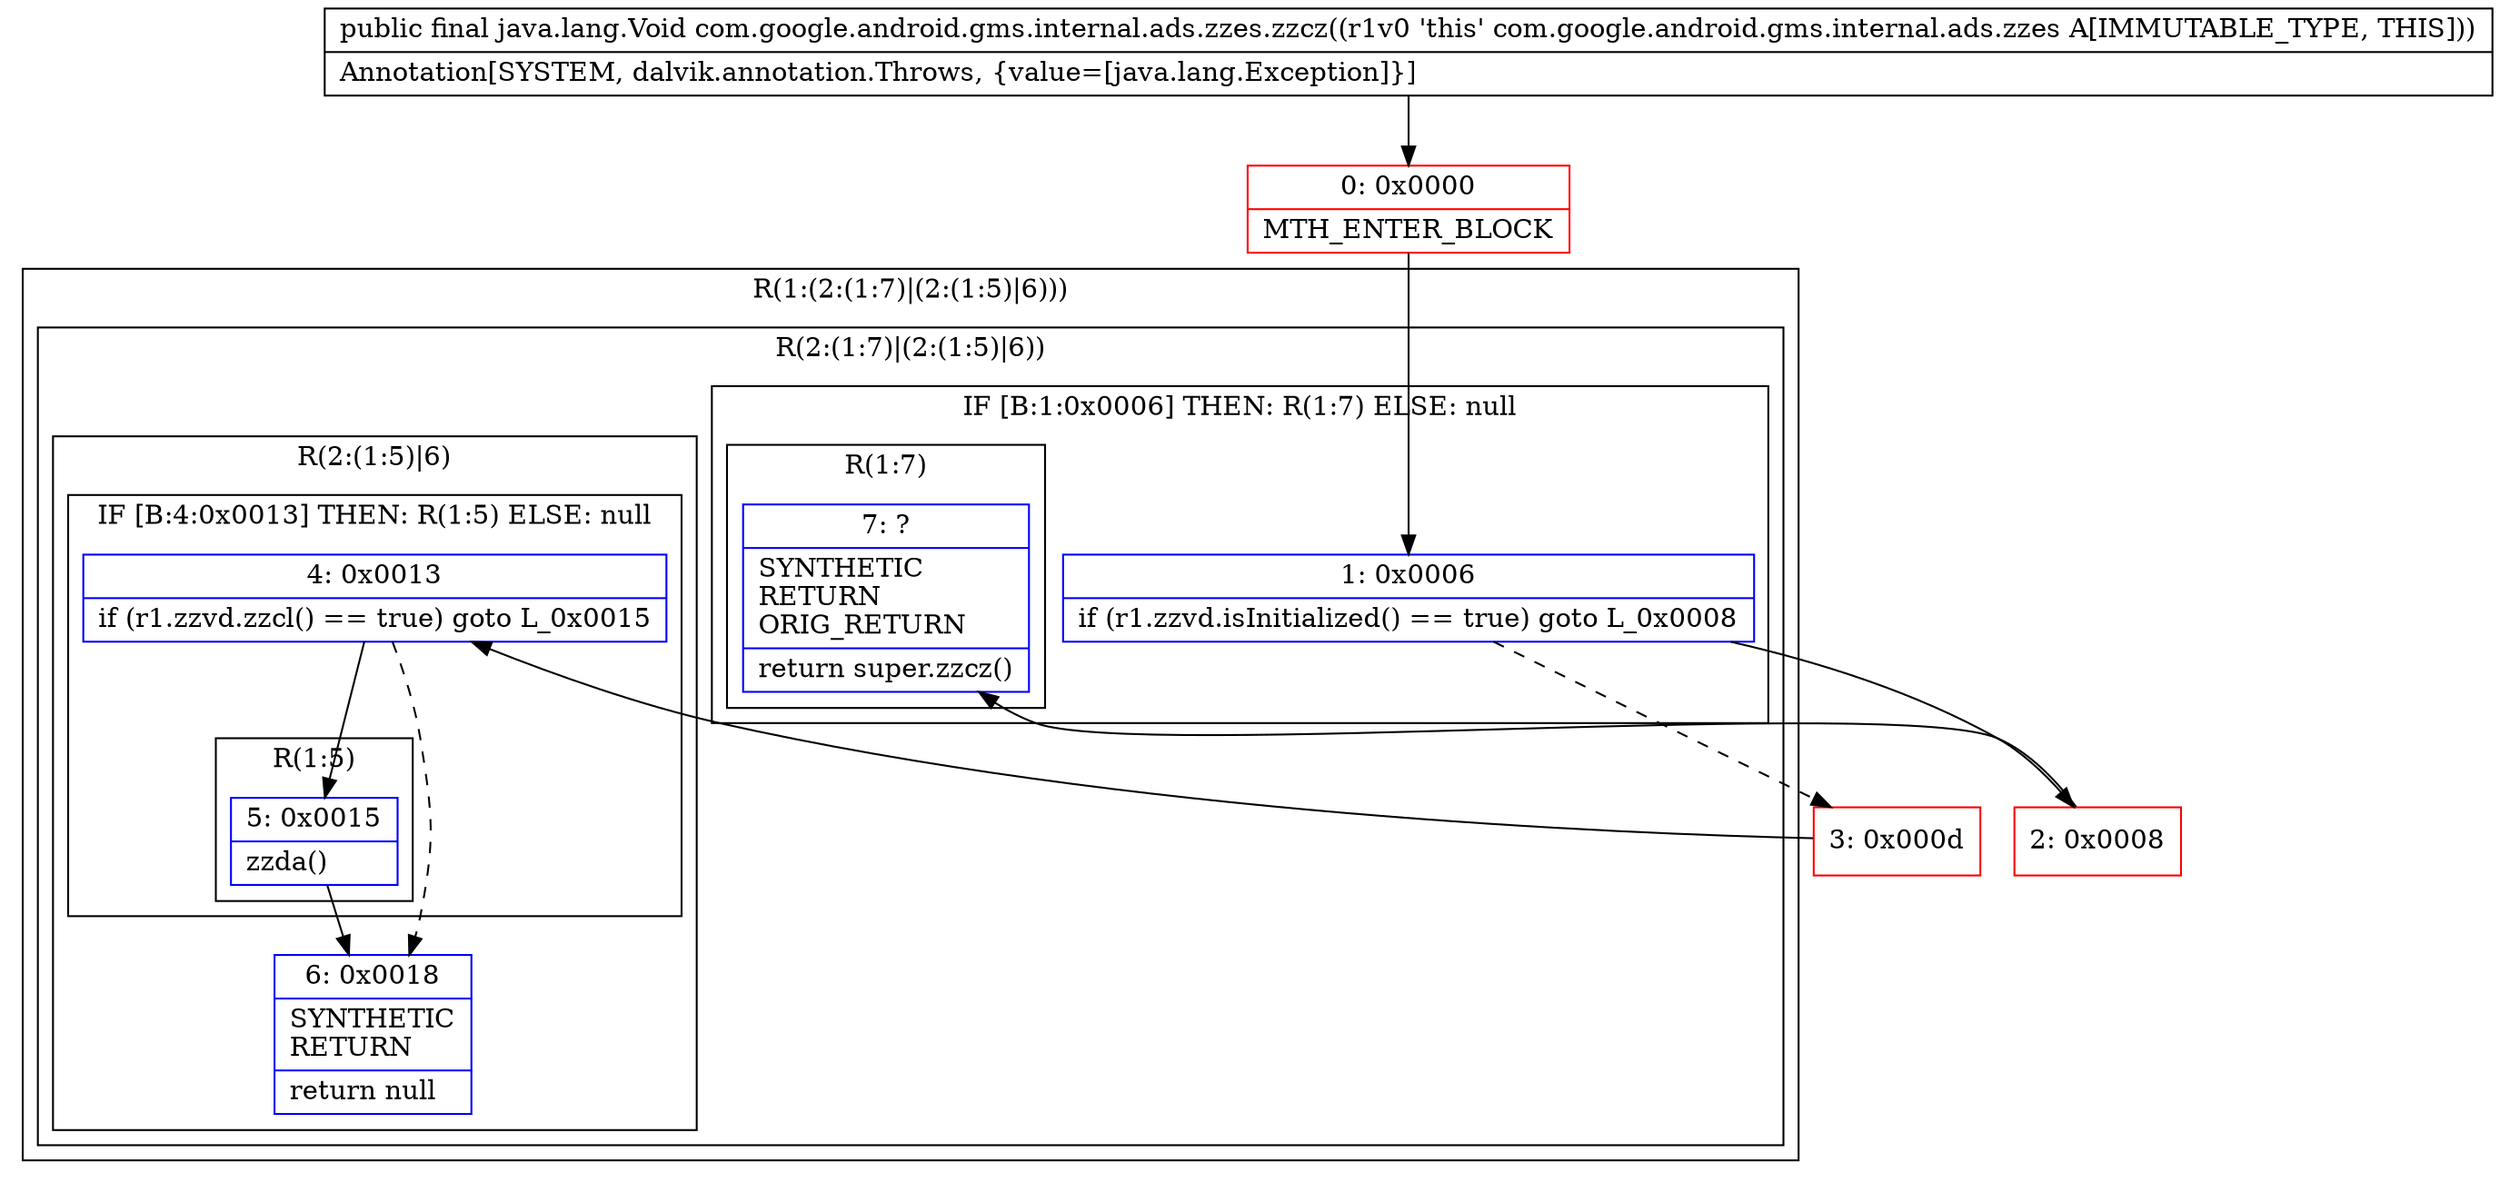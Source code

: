 digraph "CFG forcom.google.android.gms.internal.ads.zzes.zzcz()Ljava\/lang\/Void;" {
subgraph cluster_Region_2100027085 {
label = "R(1:(2:(1:7)|(2:(1:5)|6)))";
node [shape=record,color=blue];
subgraph cluster_Region_391275127 {
label = "R(2:(1:7)|(2:(1:5)|6))";
node [shape=record,color=blue];
subgraph cluster_IfRegion_747885040 {
label = "IF [B:1:0x0006] THEN: R(1:7) ELSE: null";
node [shape=record,color=blue];
Node_1 [shape=record,label="{1\:\ 0x0006|if (r1.zzvd.isInitialized() == true) goto L_0x0008\l}"];
subgraph cluster_Region_502554387 {
label = "R(1:7)";
node [shape=record,color=blue];
Node_7 [shape=record,label="{7\:\ ?|SYNTHETIC\lRETURN\lORIG_RETURN\l|return super.zzcz()\l}"];
}
}
subgraph cluster_Region_1049241558 {
label = "R(2:(1:5)|6)";
node [shape=record,color=blue];
subgraph cluster_IfRegion_978303914 {
label = "IF [B:4:0x0013] THEN: R(1:5) ELSE: null";
node [shape=record,color=blue];
Node_4 [shape=record,label="{4\:\ 0x0013|if (r1.zzvd.zzcl() == true) goto L_0x0015\l}"];
subgraph cluster_Region_140632386 {
label = "R(1:5)";
node [shape=record,color=blue];
Node_5 [shape=record,label="{5\:\ 0x0015|zzda()\l}"];
}
}
Node_6 [shape=record,label="{6\:\ 0x0018|SYNTHETIC\lRETURN\l|return null\l}"];
}
}
}
Node_0 [shape=record,color=red,label="{0\:\ 0x0000|MTH_ENTER_BLOCK\l}"];
Node_2 [shape=record,color=red,label="{2\:\ 0x0008}"];
Node_3 [shape=record,color=red,label="{3\:\ 0x000d}"];
MethodNode[shape=record,label="{public final java.lang.Void com.google.android.gms.internal.ads.zzes.zzcz((r1v0 'this' com.google.android.gms.internal.ads.zzes A[IMMUTABLE_TYPE, THIS]))  | Annotation[SYSTEM, dalvik.annotation.Throws, \{value=[java.lang.Exception]\}]\l}"];
MethodNode -> Node_0;
Node_1 -> Node_2;
Node_1 -> Node_3[style=dashed];
Node_4 -> Node_5;
Node_4 -> Node_6[style=dashed];
Node_5 -> Node_6;
Node_0 -> Node_1;
Node_2 -> Node_7;
Node_3 -> Node_4;
}

